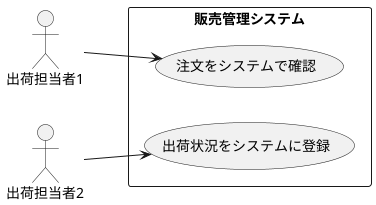 @startuml ユースケース図
left to right direction
actor 出荷担当者1
actor 出荷担当者2
rectangle 販売管理システム {
usecase 注文をシステムで確認
usecase 出荷状況をシステムに登録
}
出荷担当者1 --> 注文をシステムで確認
出荷担当者2 --> 出荷状況をシステムに登録
@endumlc